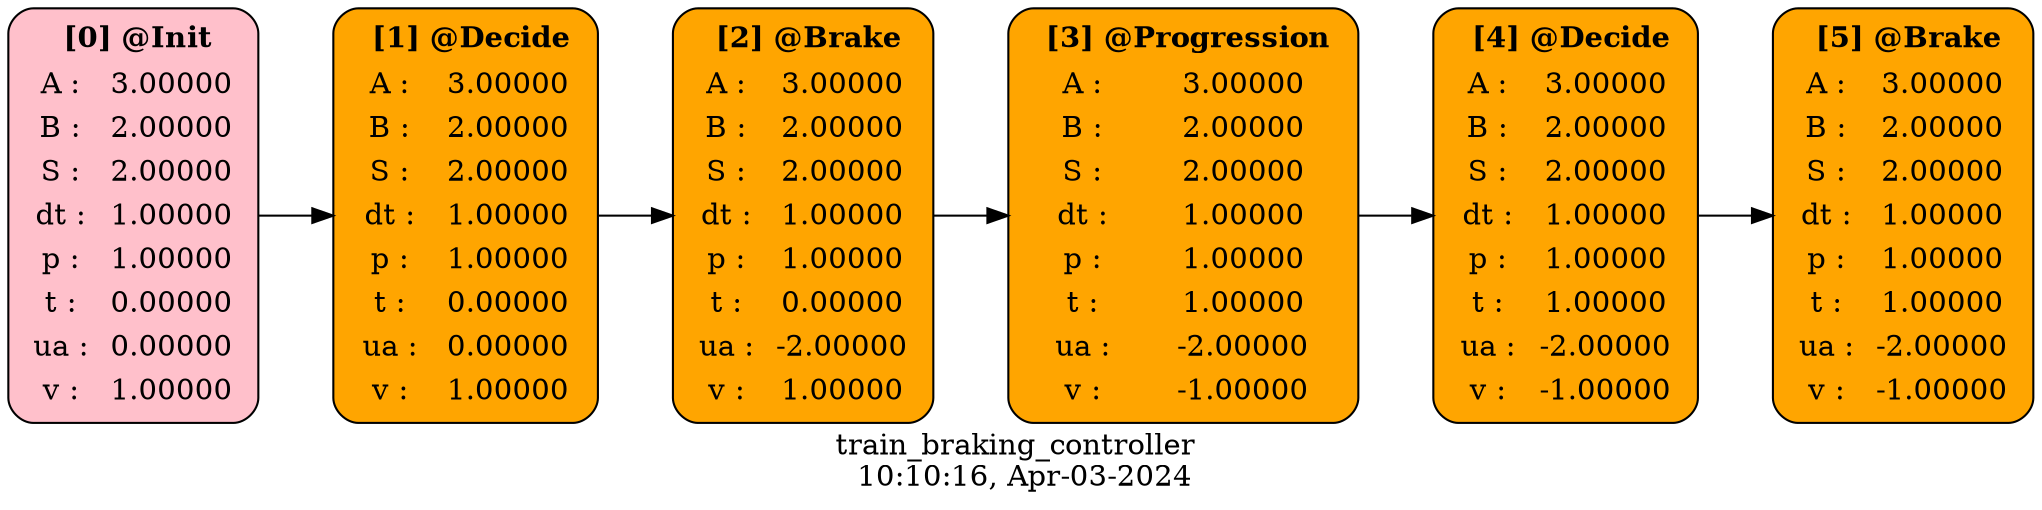 /*
* Dot trace for train_braking_controller
* [Time Stamp]:10:10:16, Apr-03-2024
* [Location]:/Users/haowu/CycloneExamples/Examples/trace/train.dot
* [States]:6
* Acc Brake Decide Init Maintain Progression 
* [Trans]:8
* [Start State]:Init
* [Final State(s)]:
*Acc Brake Maintain Progression 
* [Trace Length]:6 
*/




digraph G { 



	 rankdir="LR"



label="train_braking_controller \n 10:10:16, Apr-03-2024"
labelloc=" b " ;
labeljust=" c ";
	n0 [color="black", style="rounded, filled" , fillcolor="pink" , shape="rect", label= < 
 		 <table border='0' cellborder='0' style='rounded'> 
			 <tr><td align="center" colspan="2" > <b>[0] @Init</b></td></tr>
			 <tr><td align="center">A : </td><td>3.00000</td></tr> 
			 <tr><td align="center">B : </td><td>2.00000</td></tr> 
			 <tr><td align="center">S : </td><td>2.00000</td></tr> 
			 <tr><td align="center">dt : </td><td>1.00000</td></tr> 
			 <tr><td align="center">p : </td><td>1.00000</td></tr> 
			 <tr><td align="center">t : </td><td>0.00000</td></tr> 
			 <tr><td align="center">ua : </td><td>0.00000</td></tr> 
			 <tr><td align="center">v : </td><td>1.00000</td></tr> 
		 </table> > ]
	n1 [color="black", style="rounded, filled" , fillcolor="orange" , shape="rect", label= < 
 		 <table border='0' cellborder='0' style='rounded'> 
			 <tr><td align="center" colspan="2" > <b>[1] @Decide</b></td></tr>
			 <tr><td align="center">A : </td><td>3.00000</td></tr> 
			 <tr><td align="center">B : </td><td>2.00000</td></tr> 
			 <tr><td align="center">S : </td><td>2.00000</td></tr> 
			 <tr><td align="center">dt : </td><td>1.00000</td></tr> 
			 <tr><td align="center">p : </td><td>1.00000</td></tr> 
			 <tr><td align="center">t : </td><td>0.00000</td></tr> 
			 <tr><td align="center">ua : </td><td>0.00000</td></tr> 
			 <tr><td align="center">v : </td><td>1.00000</td></tr> 
		 </table> > ]
	n2 [color="black", style="rounded, filled" , fillcolor="orange" , shape="rect", label= < 
 		 <table border='0' cellborder='0' style='rounded'> 
			 <tr><td align="center" colspan="2" > <b>[2] @Brake</b></td></tr>
			 <tr><td align="center">A : </td><td>3.00000</td></tr> 
			 <tr><td align="center">B : </td><td>2.00000</td></tr> 
			 <tr><td align="center">S : </td><td>2.00000</td></tr> 
			 <tr><td align="center">dt : </td><td>1.00000</td></tr> 
			 <tr><td align="center">p : </td><td>1.00000</td></tr> 
			 <tr><td align="center">t : </td><td>0.00000</td></tr> 
			 <tr><td align="center">ua : </td><td>-2.00000</td></tr> 
			 <tr><td align="center">v : </td><td>1.00000</td></tr> 
		 </table> > ]
	n3 [color="black", style="rounded, filled" , fillcolor="orange" , shape="rect", label= < 
 		 <table border='0' cellborder='0' style='rounded'> 
			 <tr><td align="center" colspan="2" > <b>[3] @Progression</b></td></tr>
			 <tr><td align="center">A : </td><td>3.00000</td></tr> 
			 <tr><td align="center">B : </td><td>2.00000</td></tr> 
			 <tr><td align="center">S : </td><td>2.00000</td></tr> 
			 <tr><td align="center">dt : </td><td>1.00000</td></tr> 
			 <tr><td align="center">p : </td><td>1.00000</td></tr> 
			 <tr><td align="center">t : </td><td>1.00000</td></tr> 
			 <tr><td align="center">ua : </td><td>-2.00000</td></tr> 
			 <tr><td align="center">v : </td><td>-1.00000</td></tr> 
		 </table> > ]
	n4 [color="black", style="rounded, filled" , fillcolor="orange" , shape="rect", label= < 
 		 <table border='0' cellborder='0' style='rounded'> 
			 <tr><td align="center" colspan="2" > <b>[4] @Decide</b></td></tr>
			 <tr><td align="center">A : </td><td>3.00000</td></tr> 
			 <tr><td align="center">B : </td><td>2.00000</td></tr> 
			 <tr><td align="center">S : </td><td>2.00000</td></tr> 
			 <tr><td align="center">dt : </td><td>1.00000</td></tr> 
			 <tr><td align="center">p : </td><td>1.00000</td></tr> 
			 <tr><td align="center">t : </td><td>1.00000</td></tr> 
			 <tr><td align="center">ua : </td><td>-2.00000</td></tr> 
			 <tr><td align="center">v : </td><td>-1.00000</td></tr> 
		 </table> > ]
	n5 [color="black", style="rounded, filled" , fillcolor="orange" , shape="rect", label= < 
 		 <table border='0' cellborder='0' style='rounded'> 
			 <tr><td align="center" colspan="2" > <b>[5] @Brake</b></td></tr>
			 <tr><td align="center">A : </td><td>3.00000</td></tr> 
			 <tr><td align="center">B : </td><td>2.00000</td></tr> 
			 <tr><td align="center">S : </td><td>2.00000</td></tr> 
			 <tr><td align="center">dt : </td><td>1.00000</td></tr> 
			 <tr><td align="center">p : </td><td>1.00000</td></tr> 
			 <tr><td align="center">t : </td><td>1.00000</td></tr> 
			 <tr><td align="center">ua : </td><td>-2.00000</td></tr> 
			 <tr><td align="center">v : </td><td>-1.00000</td></tr> 
		 </table> > ]




	n0->n1->n2->n3->n4->n5
 } 

